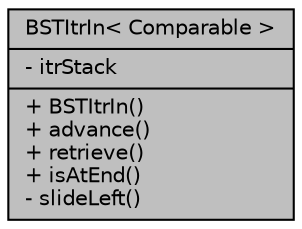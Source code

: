digraph "BSTItrIn&lt; Comparable &gt;"
{
 // LATEX_PDF_SIZE
  edge [fontname="Helvetica",fontsize="10",labelfontname="Helvetica",labelfontsize="10"];
  node [fontname="Helvetica",fontsize="10",shape=record];
  Node1 [label="{BSTItrIn\< Comparable \>\n|- itrStack\l|+ BSTItrIn()\l+ advance()\l+ retrieve()\l+ isAtEnd()\l- slideLeft()\l}",height=0.2,width=0.4,color="black", fillcolor="grey75", style="filled", fontcolor="black",tooltip=" "];
}
